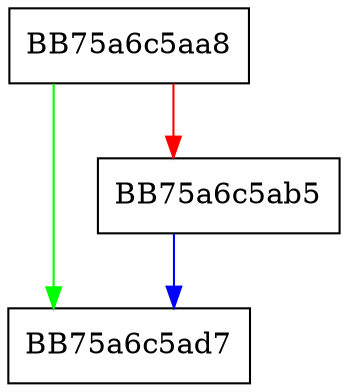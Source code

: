 digraph _Reset_back {
  node [shape="box"];
  graph [splines=ortho];
  BB75a6c5aa8 -> BB75a6c5ad7 [color="green"];
  BB75a6c5aa8 -> BB75a6c5ab5 [color="red"];
  BB75a6c5ab5 -> BB75a6c5ad7 [color="blue"];
}